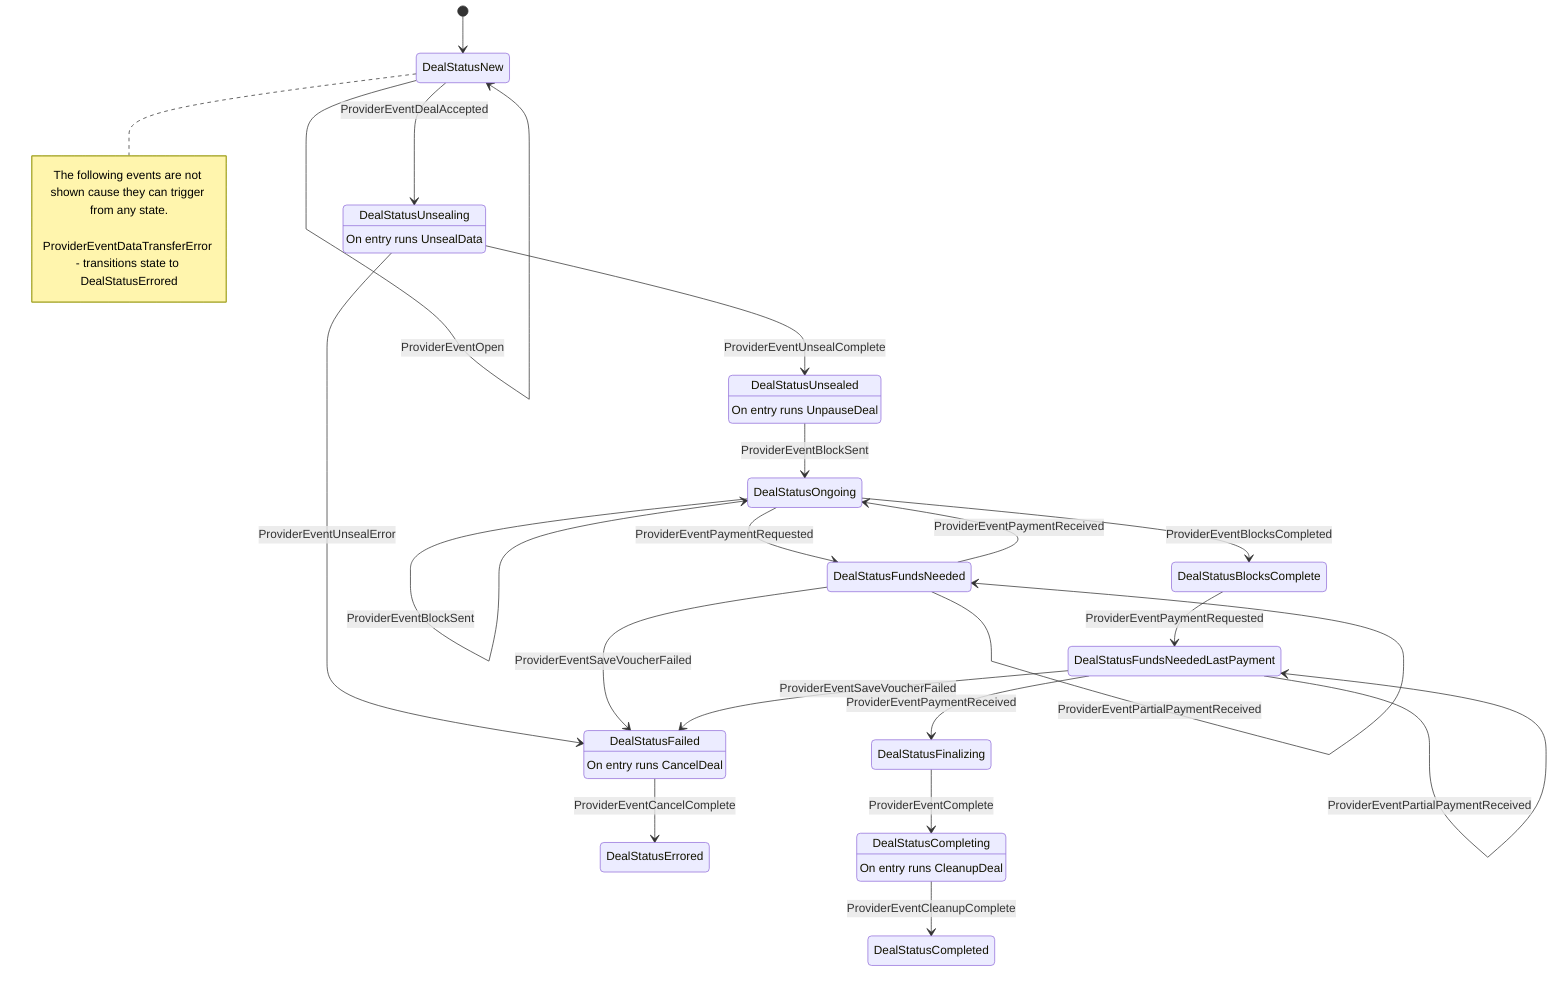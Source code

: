 stateDiagram-v2
	state "DealStatusNew" as 0
	state "DealStatusUnsealing" as 1
	state "DealStatusUnsealed" as 2
	state "DealStatusFailed" as 7
	state "DealStatusFundsNeeded" as 9
	state "DealStatusOngoing" as 12
	state "DealStatusFundsNeededLastPayment" as 13
	state "DealStatusCompleted" as 14
	state "DealStatusErrored" as 16
	state "DealStatusBlocksComplete" as 17
	state "DealStatusFinalizing" as 18
	state "DealStatusCompleting" as 19
	1 : On entry runs UnsealData
	2 : On entry runs UnpauseDeal
	7 : On entry runs CancelDeal
	19 : On entry runs CleanupDeal
	[*] --> 0
	note right of 0
		The following events are not shown cause they can trigger from any state.

		ProviderEventDataTransferError - transitions state to DealStatusErrored
	end note
	0 --> 0 : ProviderEventOpen
	0 --> 1 : ProviderEventDealAccepted
	1 --> 7 : ProviderEventUnsealError
	1 --> 2 : ProviderEventUnsealComplete
	2 --> 12 : ProviderEventBlockSent
	12 --> 12 : ProviderEventBlockSent
	12 --> 17 : ProviderEventBlocksCompleted
	12 --> 9 : ProviderEventPaymentRequested
	17 --> 13 : ProviderEventPaymentRequested
	9 --> 7 : ProviderEventSaveVoucherFailed
	13 --> 7 : ProviderEventSaveVoucherFailed
	9 --> 9 : ProviderEventPartialPaymentReceived
	13 --> 13 : ProviderEventPartialPaymentReceived
	9 --> 12 : ProviderEventPaymentReceived
	13 --> 18 : ProviderEventPaymentReceived
	18 --> 19 : ProviderEventComplete
	19 --> 14 : ProviderEventCleanupComplete
	7 --> 16 : ProviderEventCancelComplete